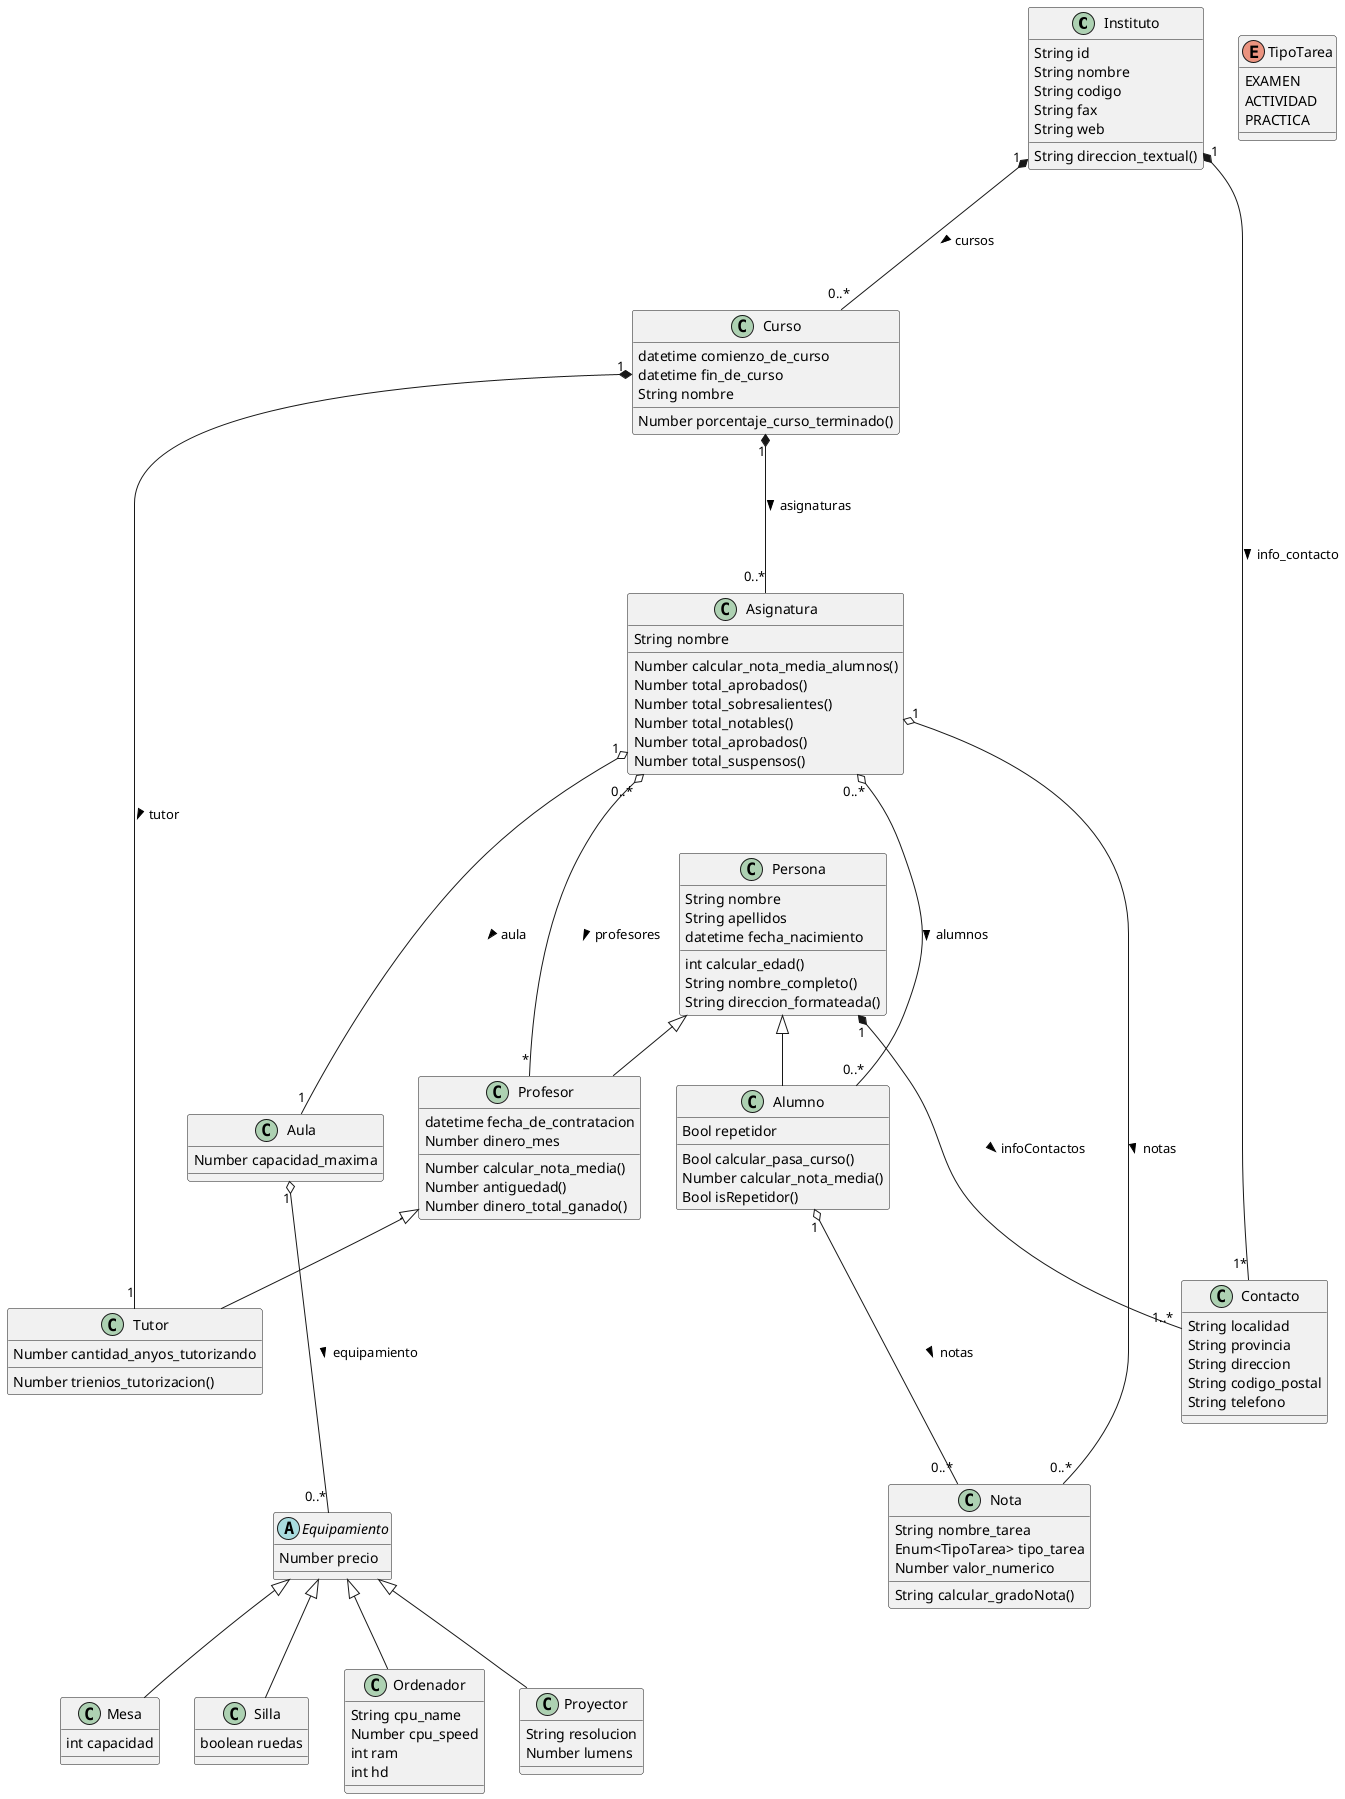 @startuml DiagramaClases

Instituto "1" *--- "0..*" Curso : cursos >
Instituto "1" *--- "1*" Contacto : info_contacto >
Curso "1" *--- "0..*" Asignatura : asignaturas >
Curso  "1" *--- "1" Tutor : tutor >
Asignatura "0..*" o--- "*" Profesor : profesores >
Asignatura "0..*" o--- "0..*" Alumno : alumnos >
Asignatura "1" o--- "1" Aula : aula >
Aula "1" o--- "0..*" Equipamiento : equipamiento >
Alumno "1" o--- "0..*" Nota : notas >
Asignatura "1" o--- "0..*" Nota : notas >
Persona "1" *--- "1..*" Contacto : infoContactos >

Persona <|-- Profesor
Persona <|-- Alumno
Profesor <|-- Tutor
Equipamiento <|-- Mesa
Equipamiento <|-- Silla
Equipamiento <|-- Ordenador
Equipamiento <|-- Proyector


class Persona {
    String nombre
    String apellidos
    datetime fecha_nacimiento
    int calcular_edad()
    String nombre_completo()
    String direccion_formateada()
}
class Contacto {
    String localidad
    String provincia
    String direccion
    String codigo_postal
    String telefono
}
class Alumno {
    Bool repetidor
    Bool calcular_pasa_curso()
    Number calcular_nota_media()
    Bool isRepetidor()
}
class Profesor {
    datetime fecha_de_contratacion
    Number dinero_mes
    Number calcular_nota_media()
    Number antiguedad()
    Number dinero_total_ganado()
}
class Tutor {
    Number cantidad_anyos_tutorizando
    Number trienios_tutorizacion()
}
class Instituto {
    String id
    String nombre
    String codigo
    String fax
    String web
    String direccion_textual()
}
class Asignatura {
    String nombre
    Number calcular_nota_media_alumnos()
    Number total_aprobados()
    Number total_sobresalientes()
    Number total_notables()
    Number total_aprobados()
    Number total_suspensos()
    
}
class Curso {
    datetime comienzo_de_curso
    datetime fin_de_curso
    String nombre
    Number porcentaje_curso_terminado()
}
class Aula {
    Number capacidad_maxima
    
}
class Nota {
    String nombre_tarea
    Enum<TipoTarea> tipo_tarea
    Number valor_numerico
    String calcular_gradoNota()
}
enum TipoTarea {
  EXAMEN
  ACTIVIDAD
  PRACTICA
}
abstract Equipamiento {
    Number precio
}
class Mesa{
    int capacidad
}
class Silla{
    boolean ruedas
}
Class Proyector{
    String resolucion
    Number lumens 
}
Class Ordenador{
    String cpu_name
    Number cpu_speed
    int ram
    int hd
}
@enduml